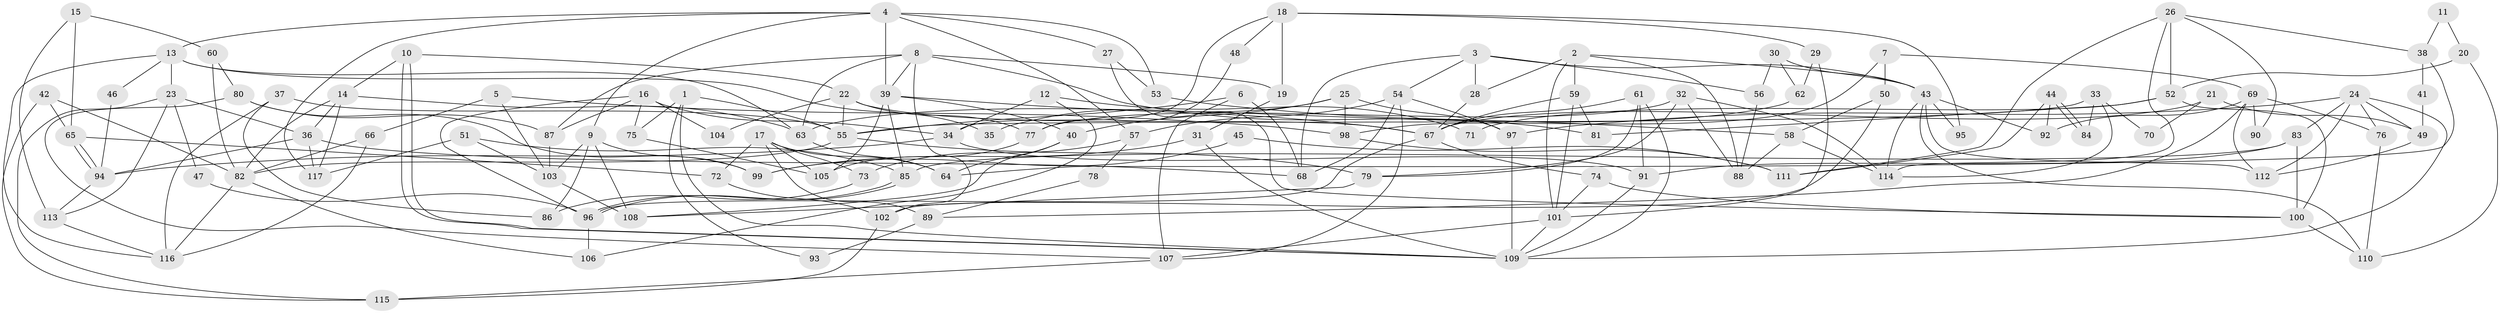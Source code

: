 // Generated by graph-tools (version 1.1) at 2025/50/03/09/25 03:50:12]
// undirected, 117 vertices, 234 edges
graph export_dot {
graph [start="1"]
  node [color=gray90,style=filled];
  1;
  2;
  3;
  4;
  5;
  6;
  7;
  8;
  9;
  10;
  11;
  12;
  13;
  14;
  15;
  16;
  17;
  18;
  19;
  20;
  21;
  22;
  23;
  24;
  25;
  26;
  27;
  28;
  29;
  30;
  31;
  32;
  33;
  34;
  35;
  36;
  37;
  38;
  39;
  40;
  41;
  42;
  43;
  44;
  45;
  46;
  47;
  48;
  49;
  50;
  51;
  52;
  53;
  54;
  55;
  56;
  57;
  58;
  59;
  60;
  61;
  62;
  63;
  64;
  65;
  66;
  67;
  68;
  69;
  70;
  71;
  72;
  73;
  74;
  75;
  76;
  77;
  78;
  79;
  80;
  81;
  82;
  83;
  84;
  85;
  86;
  87;
  88;
  89;
  90;
  91;
  92;
  93;
  94;
  95;
  96;
  97;
  98;
  99;
  100;
  101;
  102;
  103;
  104;
  105;
  106;
  107;
  108;
  109;
  110;
  111;
  112;
  113;
  114;
  115;
  116;
  117;
  1 -- 109;
  1 -- 55;
  1 -- 75;
  1 -- 93;
  2 -- 43;
  2 -- 101;
  2 -- 28;
  2 -- 59;
  2 -- 88;
  3 -- 54;
  3 -- 68;
  3 -- 28;
  3 -- 43;
  3 -- 56;
  4 -- 53;
  4 -- 13;
  4 -- 9;
  4 -- 27;
  4 -- 39;
  4 -- 57;
  4 -- 117;
  5 -- 103;
  5 -- 98;
  5 -- 66;
  6 -- 107;
  6 -- 55;
  6 -- 68;
  7 -- 50;
  7 -- 69;
  7 -- 98;
  8 -- 39;
  8 -- 87;
  8 -- 19;
  8 -- 63;
  8 -- 81;
  8 -- 102;
  9 -- 103;
  9 -- 86;
  9 -- 99;
  9 -- 108;
  10 -- 109;
  10 -- 109;
  10 -- 14;
  10 -- 22;
  11 -- 20;
  11 -- 38;
  12 -- 106;
  12 -- 34;
  12 -- 71;
  13 -- 63;
  13 -- 23;
  13 -- 35;
  13 -- 46;
  13 -- 116;
  14 -- 36;
  14 -- 82;
  14 -- 63;
  14 -- 117;
  15 -- 113;
  15 -- 60;
  15 -- 65;
  16 -- 96;
  16 -- 34;
  16 -- 75;
  16 -- 87;
  16 -- 104;
  17 -- 105;
  17 -- 64;
  17 -- 72;
  17 -- 73;
  17 -- 89;
  18 -- 34;
  18 -- 29;
  18 -- 19;
  18 -- 48;
  18 -- 95;
  19 -- 31;
  20 -- 110;
  20 -- 52;
  21 -- 49;
  21 -- 67;
  21 -- 70;
  22 -- 67;
  22 -- 55;
  22 -- 77;
  22 -- 104;
  23 -- 115;
  23 -- 113;
  23 -- 36;
  23 -- 47;
  24 -- 97;
  24 -- 83;
  24 -- 49;
  24 -- 76;
  24 -- 109;
  24 -- 112;
  25 -- 40;
  25 -- 97;
  25 -- 35;
  25 -- 98;
  26 -- 52;
  26 -- 114;
  26 -- 38;
  26 -- 90;
  26 -- 111;
  27 -- 100;
  27 -- 53;
  28 -- 67;
  29 -- 101;
  29 -- 62;
  30 -- 43;
  30 -- 56;
  30 -- 62;
  31 -- 109;
  31 -- 99;
  32 -- 77;
  32 -- 79;
  32 -- 88;
  32 -- 114;
  33 -- 114;
  33 -- 55;
  33 -- 70;
  33 -- 84;
  34 -- 91;
  34 -- 94;
  36 -- 117;
  36 -- 68;
  36 -- 94;
  37 -- 86;
  37 -- 116;
  37 -- 55;
  38 -- 64;
  38 -- 41;
  39 -- 67;
  39 -- 40;
  39 -- 85;
  39 -- 105;
  40 -- 108;
  40 -- 64;
  41 -- 49;
  42 -- 65;
  42 -- 82;
  42 -- 115;
  43 -- 92;
  43 -- 95;
  43 -- 110;
  43 -- 112;
  43 -- 114;
  44 -- 84;
  44 -- 84;
  44 -- 111;
  44 -- 92;
  45 -- 99;
  45 -- 111;
  46 -- 94;
  47 -- 96;
  48 -- 77;
  49 -- 112;
  50 -- 58;
  50 -- 102;
  51 -- 85;
  51 -- 117;
  51 -- 103;
  52 -- 81;
  52 -- 100;
  52 -- 71;
  53 -- 58;
  54 -- 68;
  54 -- 107;
  54 -- 57;
  54 -- 97;
  55 -- 79;
  55 -- 82;
  56 -- 88;
  57 -- 73;
  57 -- 78;
  58 -- 114;
  58 -- 88;
  59 -- 67;
  59 -- 81;
  59 -- 101;
  60 -- 80;
  60 -- 82;
  61 -- 109;
  61 -- 79;
  61 -- 67;
  61 -- 91;
  62 -- 63;
  63 -- 64;
  65 -- 94;
  65 -- 94;
  65 -- 72;
  66 -- 82;
  66 -- 116;
  67 -- 74;
  67 -- 96;
  69 -- 112;
  69 -- 76;
  69 -- 89;
  69 -- 90;
  69 -- 92;
  72 -- 102;
  73 -- 86;
  74 -- 101;
  74 -- 100;
  75 -- 105;
  76 -- 110;
  77 -- 105;
  78 -- 89;
  79 -- 108;
  80 -- 107;
  80 -- 99;
  80 -- 87;
  82 -- 116;
  82 -- 106;
  83 -- 85;
  83 -- 91;
  83 -- 100;
  85 -- 96;
  85 -- 96;
  87 -- 103;
  89 -- 93;
  91 -- 109;
  94 -- 113;
  96 -- 106;
  97 -- 109;
  98 -- 111;
  100 -- 110;
  101 -- 109;
  101 -- 107;
  102 -- 115;
  103 -- 108;
  107 -- 115;
  113 -- 116;
}
